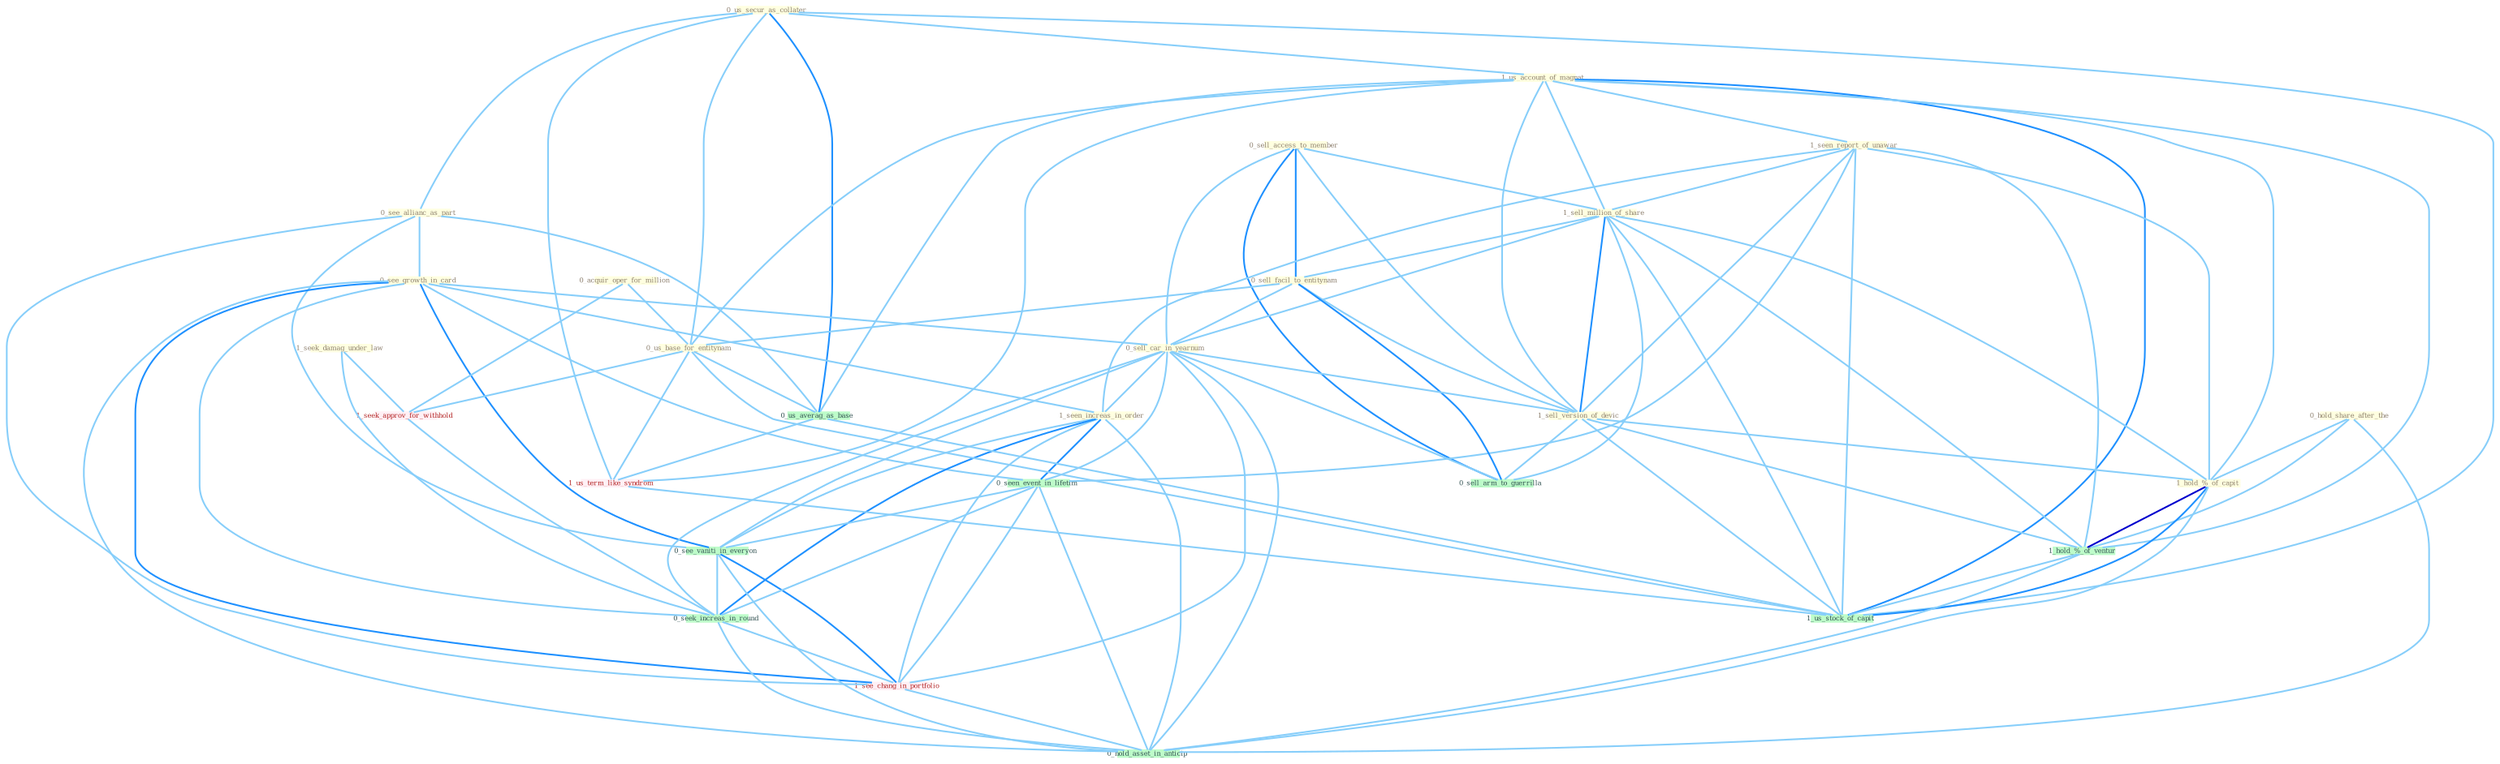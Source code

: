 Graph G{ 
    node
    [shape=polygon,style=filled,width=.5,height=.06,color="#BDFCC9",fixedsize=true,fontsize=4,
    fontcolor="#2f4f4f"];
    {node
    [color="#ffffe0", fontcolor="#8b7d6b"] "0_us_secur_as_collater " "0_see_allianc_as_part " "1_us_account_of_magnat " "0_sell_access_to_member " "0_see_growth_in_card " "1_seen_report_of_unawar " "0_hold_share_after_the " "1_sell_million_of_share " "1_seek_damag_under_law " "0_acquir_oper_for_million " "0_sell_facil_to_entitynam " "0_sell_car_in_yearnum " "1_sell_version_of_devic " "1_hold_%_of_capit " "1_seen_increas_in_order " "0_us_base_for_entitynam "}
{node [color="#fff0f5", fontcolor="#b22222"] "1_us_term_like_syndrom " "1_seek_approv_for_withhold " "1_see_chang_in_portfolio "}
edge [color="#B0E2FF"];

	"0_us_secur_as_collater " -- "0_see_allianc_as_part " [w="1", color="#87cefa" ];
	"0_us_secur_as_collater " -- "1_us_account_of_magnat " [w="1", color="#87cefa" ];
	"0_us_secur_as_collater " -- "0_us_base_for_entitynam " [w="1", color="#87cefa" ];
	"0_us_secur_as_collater " -- "0_us_averag_as_base " [w="2", color="#1e90ff" , len=0.8];
	"0_us_secur_as_collater " -- "1_us_term_like_syndrom " [w="1", color="#87cefa" ];
	"0_us_secur_as_collater " -- "1_us_stock_of_capit " [w="1", color="#87cefa" ];
	"0_see_allianc_as_part " -- "0_see_growth_in_card " [w="1", color="#87cefa" ];
	"0_see_allianc_as_part " -- "0_us_averag_as_base " [w="1", color="#87cefa" ];
	"0_see_allianc_as_part " -- "0_see_vaniti_in_everyon " [w="1", color="#87cefa" ];
	"0_see_allianc_as_part " -- "1_see_chang_in_portfolio " [w="1", color="#87cefa" ];
	"1_us_account_of_magnat " -- "1_seen_report_of_unawar " [w="1", color="#87cefa" ];
	"1_us_account_of_magnat " -- "1_sell_million_of_share " [w="1", color="#87cefa" ];
	"1_us_account_of_magnat " -- "1_sell_version_of_devic " [w="1", color="#87cefa" ];
	"1_us_account_of_magnat " -- "1_hold_%_of_capit " [w="1", color="#87cefa" ];
	"1_us_account_of_magnat " -- "0_us_base_for_entitynam " [w="1", color="#87cefa" ];
	"1_us_account_of_magnat " -- "0_us_averag_as_base " [w="1", color="#87cefa" ];
	"1_us_account_of_magnat " -- "1_us_term_like_syndrom " [w="1", color="#87cefa" ];
	"1_us_account_of_magnat " -- "1_hold_%_of_ventur " [w="1", color="#87cefa" ];
	"1_us_account_of_magnat " -- "1_us_stock_of_capit " [w="2", color="#1e90ff" , len=0.8];
	"0_sell_access_to_member " -- "1_sell_million_of_share " [w="1", color="#87cefa" ];
	"0_sell_access_to_member " -- "0_sell_facil_to_entitynam " [w="2", color="#1e90ff" , len=0.8];
	"0_sell_access_to_member " -- "0_sell_car_in_yearnum " [w="1", color="#87cefa" ];
	"0_sell_access_to_member " -- "1_sell_version_of_devic " [w="1", color="#87cefa" ];
	"0_sell_access_to_member " -- "0_sell_arm_to_guerrilla " [w="2", color="#1e90ff" , len=0.8];
	"0_see_growth_in_card " -- "0_sell_car_in_yearnum " [w="1", color="#87cefa" ];
	"0_see_growth_in_card " -- "1_seen_increas_in_order " [w="1", color="#87cefa" ];
	"0_see_growth_in_card " -- "0_seen_event_in_lifetim " [w="1", color="#87cefa" ];
	"0_see_growth_in_card " -- "0_see_vaniti_in_everyon " [w="2", color="#1e90ff" , len=0.8];
	"0_see_growth_in_card " -- "0_seek_increas_in_round " [w="1", color="#87cefa" ];
	"0_see_growth_in_card " -- "1_see_chang_in_portfolio " [w="2", color="#1e90ff" , len=0.8];
	"0_see_growth_in_card " -- "0_hold_asset_in_anticip " [w="1", color="#87cefa" ];
	"1_seen_report_of_unawar " -- "1_sell_million_of_share " [w="1", color="#87cefa" ];
	"1_seen_report_of_unawar " -- "1_sell_version_of_devic " [w="1", color="#87cefa" ];
	"1_seen_report_of_unawar " -- "1_hold_%_of_capit " [w="1", color="#87cefa" ];
	"1_seen_report_of_unawar " -- "1_seen_increas_in_order " [w="1", color="#87cefa" ];
	"1_seen_report_of_unawar " -- "0_seen_event_in_lifetim " [w="1", color="#87cefa" ];
	"1_seen_report_of_unawar " -- "1_hold_%_of_ventur " [w="1", color="#87cefa" ];
	"1_seen_report_of_unawar " -- "1_us_stock_of_capit " [w="1", color="#87cefa" ];
	"0_hold_share_after_the " -- "1_hold_%_of_capit " [w="1", color="#87cefa" ];
	"0_hold_share_after_the " -- "1_hold_%_of_ventur " [w="1", color="#87cefa" ];
	"0_hold_share_after_the " -- "0_hold_asset_in_anticip " [w="1", color="#87cefa" ];
	"1_sell_million_of_share " -- "0_sell_facil_to_entitynam " [w="1", color="#87cefa" ];
	"1_sell_million_of_share " -- "0_sell_car_in_yearnum " [w="1", color="#87cefa" ];
	"1_sell_million_of_share " -- "1_sell_version_of_devic " [w="2", color="#1e90ff" , len=0.8];
	"1_sell_million_of_share " -- "1_hold_%_of_capit " [w="1", color="#87cefa" ];
	"1_sell_million_of_share " -- "1_hold_%_of_ventur " [w="1", color="#87cefa" ];
	"1_sell_million_of_share " -- "0_sell_arm_to_guerrilla " [w="1", color="#87cefa" ];
	"1_sell_million_of_share " -- "1_us_stock_of_capit " [w="1", color="#87cefa" ];
	"1_seek_damag_under_law " -- "1_seek_approv_for_withhold " [w="1", color="#87cefa" ];
	"1_seek_damag_under_law " -- "0_seek_increas_in_round " [w="1", color="#87cefa" ];
	"0_acquir_oper_for_million " -- "0_us_base_for_entitynam " [w="1", color="#87cefa" ];
	"0_acquir_oper_for_million " -- "1_seek_approv_for_withhold " [w="1", color="#87cefa" ];
	"0_sell_facil_to_entitynam " -- "0_sell_car_in_yearnum " [w="1", color="#87cefa" ];
	"0_sell_facil_to_entitynam " -- "1_sell_version_of_devic " [w="1", color="#87cefa" ];
	"0_sell_facil_to_entitynam " -- "0_us_base_for_entitynam " [w="1", color="#87cefa" ];
	"0_sell_facil_to_entitynam " -- "0_sell_arm_to_guerrilla " [w="2", color="#1e90ff" , len=0.8];
	"0_sell_car_in_yearnum " -- "1_sell_version_of_devic " [w="1", color="#87cefa" ];
	"0_sell_car_in_yearnum " -- "1_seen_increas_in_order " [w="1", color="#87cefa" ];
	"0_sell_car_in_yearnum " -- "0_seen_event_in_lifetim " [w="1", color="#87cefa" ];
	"0_sell_car_in_yearnum " -- "0_see_vaniti_in_everyon " [w="1", color="#87cefa" ];
	"0_sell_car_in_yearnum " -- "0_sell_arm_to_guerrilla " [w="1", color="#87cefa" ];
	"0_sell_car_in_yearnum " -- "0_seek_increas_in_round " [w="1", color="#87cefa" ];
	"0_sell_car_in_yearnum " -- "1_see_chang_in_portfolio " [w="1", color="#87cefa" ];
	"0_sell_car_in_yearnum " -- "0_hold_asset_in_anticip " [w="1", color="#87cefa" ];
	"1_sell_version_of_devic " -- "1_hold_%_of_capit " [w="1", color="#87cefa" ];
	"1_sell_version_of_devic " -- "1_hold_%_of_ventur " [w="1", color="#87cefa" ];
	"1_sell_version_of_devic " -- "0_sell_arm_to_guerrilla " [w="1", color="#87cefa" ];
	"1_sell_version_of_devic " -- "1_us_stock_of_capit " [w="1", color="#87cefa" ];
	"1_hold_%_of_capit " -- "1_hold_%_of_ventur " [w="3", color="#0000cd" , len=0.6];
	"1_hold_%_of_capit " -- "1_us_stock_of_capit " [w="2", color="#1e90ff" , len=0.8];
	"1_hold_%_of_capit " -- "0_hold_asset_in_anticip " [w="1", color="#87cefa" ];
	"1_seen_increas_in_order " -- "0_seen_event_in_lifetim " [w="2", color="#1e90ff" , len=0.8];
	"1_seen_increas_in_order " -- "0_see_vaniti_in_everyon " [w="1", color="#87cefa" ];
	"1_seen_increas_in_order " -- "0_seek_increas_in_round " [w="2", color="#1e90ff" , len=0.8];
	"1_seen_increas_in_order " -- "1_see_chang_in_portfolio " [w="1", color="#87cefa" ];
	"1_seen_increas_in_order " -- "0_hold_asset_in_anticip " [w="1", color="#87cefa" ];
	"0_us_base_for_entitynam " -- "0_us_averag_as_base " [w="1", color="#87cefa" ];
	"0_us_base_for_entitynam " -- "1_us_term_like_syndrom " [w="1", color="#87cefa" ];
	"0_us_base_for_entitynam " -- "1_seek_approv_for_withhold " [w="1", color="#87cefa" ];
	"0_us_base_for_entitynam " -- "1_us_stock_of_capit " [w="1", color="#87cefa" ];
	"0_seen_event_in_lifetim " -- "0_see_vaniti_in_everyon " [w="1", color="#87cefa" ];
	"0_seen_event_in_lifetim " -- "0_seek_increas_in_round " [w="1", color="#87cefa" ];
	"0_seen_event_in_lifetim " -- "1_see_chang_in_portfolio " [w="1", color="#87cefa" ];
	"0_seen_event_in_lifetim " -- "0_hold_asset_in_anticip " [w="1", color="#87cefa" ];
	"0_us_averag_as_base " -- "1_us_term_like_syndrom " [w="1", color="#87cefa" ];
	"0_us_averag_as_base " -- "1_us_stock_of_capit " [w="1", color="#87cefa" ];
	"1_us_term_like_syndrom " -- "1_us_stock_of_capit " [w="1", color="#87cefa" ];
	"1_seek_approv_for_withhold " -- "0_seek_increas_in_round " [w="1", color="#87cefa" ];
	"1_hold_%_of_ventur " -- "1_us_stock_of_capit " [w="1", color="#87cefa" ];
	"1_hold_%_of_ventur " -- "0_hold_asset_in_anticip " [w="1", color="#87cefa" ];
	"0_see_vaniti_in_everyon " -- "0_seek_increas_in_round " [w="1", color="#87cefa" ];
	"0_see_vaniti_in_everyon " -- "1_see_chang_in_portfolio " [w="2", color="#1e90ff" , len=0.8];
	"0_see_vaniti_in_everyon " -- "0_hold_asset_in_anticip " [w="1", color="#87cefa" ];
	"0_seek_increas_in_round " -- "1_see_chang_in_portfolio " [w="1", color="#87cefa" ];
	"0_seek_increas_in_round " -- "0_hold_asset_in_anticip " [w="1", color="#87cefa" ];
	"1_see_chang_in_portfolio " -- "0_hold_asset_in_anticip " [w="1", color="#87cefa" ];
}